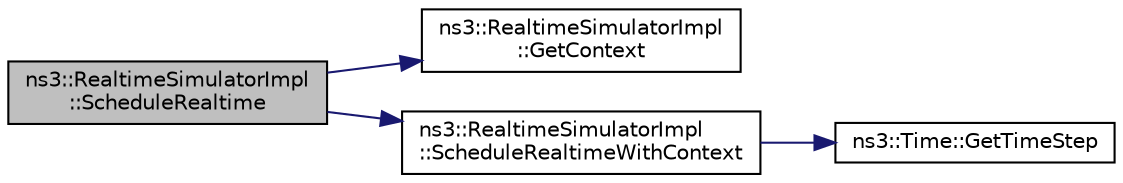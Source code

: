 digraph "ns3::RealtimeSimulatorImpl::ScheduleRealtime"
{
 // LATEX_PDF_SIZE
  edge [fontname="Helvetica",fontsize="10",labelfontname="Helvetica",labelfontsize="10"];
  node [fontname="Helvetica",fontsize="10",shape=record];
  rankdir="LR";
  Node1 [label="ns3::RealtimeSimulatorImpl\l::ScheduleRealtime",height=0.2,width=0.4,color="black", fillcolor="grey75", style="filled", fontcolor="black",tooltip="Schedule a future event execution (in the same context)."];
  Node1 -> Node2 [color="midnightblue",fontsize="10",style="solid",fontname="Helvetica"];
  Node2 [label="ns3::RealtimeSimulatorImpl\l::GetContext",height=0.2,width=0.4,color="black", fillcolor="white", style="filled",URL="$classns3_1_1_realtime_simulator_impl.html#ac9ba597c396253ad43262802a562b3ec",tooltip="Get the current simulation context."];
  Node1 -> Node3 [color="midnightblue",fontsize="10",style="solid",fontname="Helvetica"];
  Node3 [label="ns3::RealtimeSimulatorImpl\l::ScheduleRealtimeWithContext",height=0.2,width=0.4,color="black", fillcolor="white", style="filled",URL="$classns3_1_1_realtime_simulator_impl.html#aa1b515c0e2a8a28495375c45e3eb579b",tooltip="Schedule a future event execution (in a different context)."];
  Node3 -> Node4 [color="midnightblue",fontsize="10",style="solid",fontname="Helvetica"];
  Node4 [label="ns3::Time::GetTimeStep",height=0.2,width=0.4,color="black", fillcolor="white", style="filled",URL="$classns3_1_1_time.html#a363390860dcce2d549b83b5fe3e08657",tooltip="Get the raw time value, in the current resolution unit."];
}
